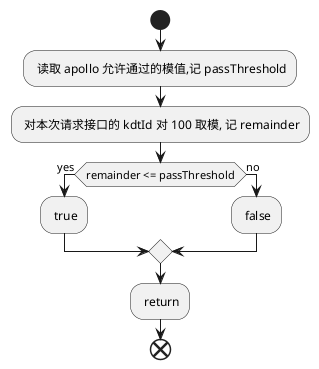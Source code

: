 @startuml
start
: 读取 apollo 允许通过的模值,记 passThreshold;
: 对本次请求接口的 kdtId 对 100 取模, 记 remainder;
if(remainder <= passThreshold)then(yes)
    : true;

else(no)
    : false;
endif
: return;
end
@enduml